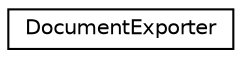 digraph G
{
  edge [fontname="Helvetica",fontsize="10",labelfontname="Helvetica",labelfontsize="10"];
  node [fontname="Helvetica",fontsize="10",shape=record];
  rankdir=LR;
  Node1 [label="DocumentExporter",height=0.2,width=0.4,color="black", fillcolor="white", style="filled",URL="$db/df7/classDocumentExporter.html"];
}
